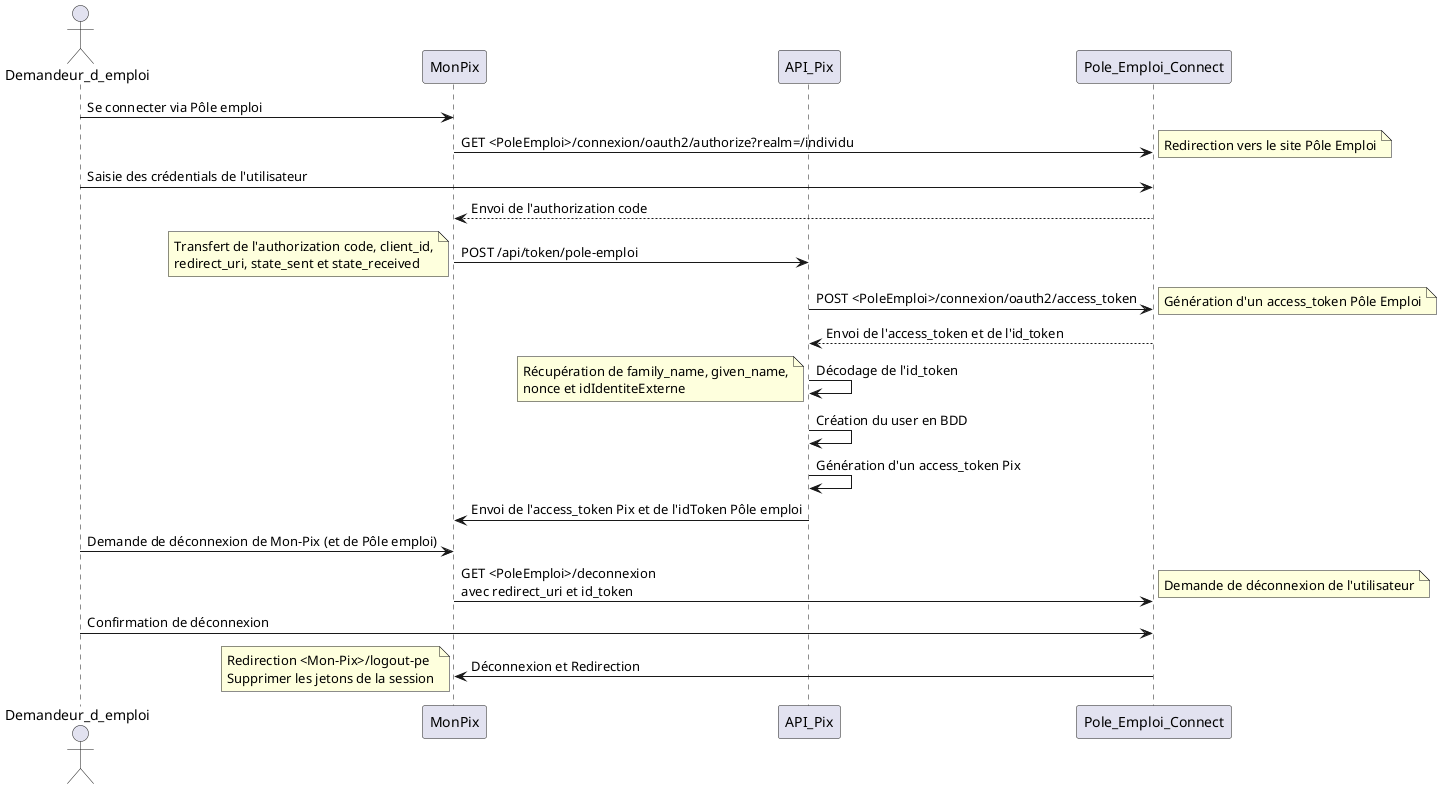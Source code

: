 @startuml
actor Demandeur_d_emploi
participant MonPix
participant API_Pix
participant Pole_Emploi_Connect

Demandeur_d_emploi -> MonPix: Se connecter via Pôle emploi
MonPix -> Pole_Emploi_Connect: GET <PoleEmploi>/connexion/oauth2/authorize?realm=/individu
note right: Redirection vers le site Pôle Emploi

Demandeur_d_emploi -> Pole_Emploi_Connect: Saisie des crédentials de l'utilisateur
Pole_Emploi_Connect --> MonPix: Envoi de l'authorization code

MonPix -> API_Pix: POST /api/token/pole-emploi
note left: Transfert de l'authorization code, client_id,\nredirect_uri, state_sent et state_received
API_Pix -> Pole_Emploi_Connect: POST <PoleEmploi>/connexion/oauth2/access_token
note right: Génération d'un access_token Pôle Emploi
Pole_Emploi_Connect --> API_Pix: Envoi de l'access_token et de l'id_token

API_Pix -> API_Pix: Décodage de l'id_token
note left: Récupération de family_name, given_name,\nnonce et idIdentiteExterne

API_Pix -> API_Pix: Création du user en BDD
API_Pix -> API_Pix: Génération d'un access_token Pix

API_Pix -> MonPix: Envoi de l'access_token Pix et de l'idToken Pôle emploi

Demandeur_d_emploi -> MonPix: Demande de déconnexion de Mon-Pix (et de Pôle emploi)
MonPix -> Pole_Emploi_Connect: GET <PoleEmploi>/deconnexion\navec redirect_uri et id_token
note right: Demande de déconnexion de l'utilisateur

Demandeur_d_emploi -> Pole_Emploi_Connect: Confirmation de déconnexion

Pole_Emploi_Connect -> MonPix: Déconnexion et Redirection

note left: Redirection <Mon-Pix>/logout-pe\nSupprimer les jetons de la session

@enduml
